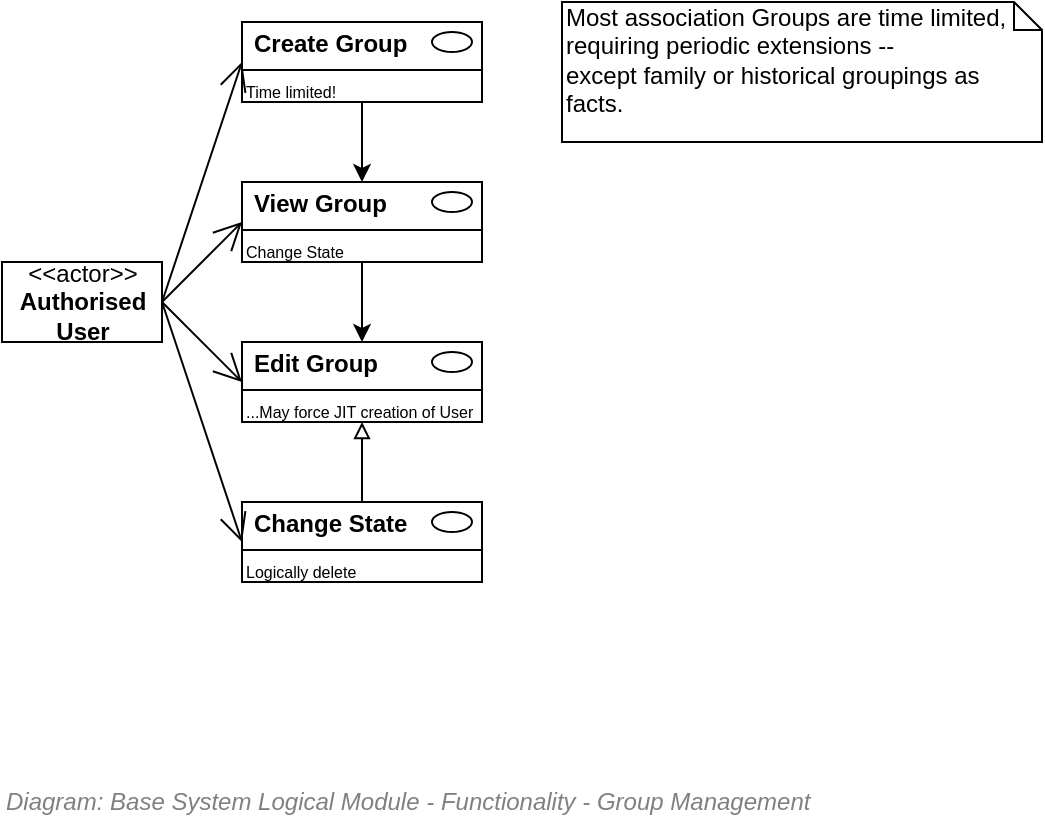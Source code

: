 <mxfile compressed="false" version="20.3.0" type="device">
  <diagram id="4bgXXZZWLKDrS-0fqXVA" name="Group Management">
    <mxGraphModel dx="447" dy="314" grid="1" gridSize="10" guides="1" tooltips="1" connect="1" arrows="1" fold="1" page="1" pageScale="1" pageWidth="827" pageHeight="1169" math="0" shadow="0">
      <root>
        <mxCell id="vj9NFNpsctyDdZJHX6hg-0" />
        <mxCell id="wERdTFQBSSwt_41Hwb2m-4" value="Diagram/Use Cases" parent="vj9NFNpsctyDdZJHX6hg-0" />
        <mxCell id="f7oh_EkDFGOVIX88EDKd-0" value="&amp;lt;&amp;lt;actor&amp;gt;&amp;gt;&lt;br&gt;&lt;b&gt;Authorised&lt;br&gt;User&lt;br&gt;&lt;/b&gt;" style="text;html=1;align=center;verticalAlign=middle;dashed=0;fillColor=#ffffff;strokeColor=#000000;" parent="wERdTFQBSSwt_41Hwb2m-4" vertex="1">
          <mxGeometry x="120" y="240" width="80" height="40" as="geometry" />
        </mxCell>
        <mxCell id="f7oh_EkDFGOVIX88EDKd-1" value="" style="fontStyle=1;align=left;verticalAlign=top;childLayout=stackLayout;horizontal=1;horizontalStack=0;resizeParent=1;resizeParentMax=0;resizeLast=0;marginBottom=0;" parent="wERdTFQBSSwt_41Hwb2m-4" vertex="1">
          <mxGeometry x="240" y="120" width="120" height="40" as="geometry" />
        </mxCell>
        <mxCell id="f7oh_EkDFGOVIX88EDKd-2" value="&lt;p style=&quot;line-height: 0.9;&quot;&gt;Create Group&lt;/p&gt;" style="html=1;align=left;spacingLeft=4;verticalAlign=middle;strokeColor=none;fillColor=none;fontStyle=1;spacingTop=2;" parent="f7oh_EkDFGOVIX88EDKd-1" vertex="1">
          <mxGeometry width="120" height="20" as="geometry" />
        </mxCell>
        <mxCell id="f7oh_EkDFGOVIX88EDKd-3" value="" style="shape=ellipse;" parent="f7oh_EkDFGOVIX88EDKd-2" vertex="1">
          <mxGeometry x="1" width="20" height="10" relative="1" as="geometry">
            <mxPoint x="-25" y="5" as="offset" />
          </mxGeometry>
        </mxCell>
        <mxCell id="f7oh_EkDFGOVIX88EDKd-4" value="" style="line;strokeWidth=1;fillColor=none;align=left;verticalAlign=middle;spacingTop=-1;spacingLeft=3;spacingRight=3;rotatable=0;labelPosition=right;points=[];portConstraint=eastwest;" parent="f7oh_EkDFGOVIX88EDKd-1" vertex="1">
          <mxGeometry y="20" width="120" height="8" as="geometry" />
        </mxCell>
        <mxCell id="f7oh_EkDFGOVIX88EDKd-5" value="Time limited!" style="html=1;align=left;spacingLeft=4;verticalAlign=top;strokeColor=none;fillColor=none;fontSize=8;spacing=-2;" parent="f7oh_EkDFGOVIX88EDKd-1" vertex="1">
          <mxGeometry y="28" width="120" height="12" as="geometry" />
        </mxCell>
        <mxCell id="f7oh_EkDFGOVIX88EDKd-6" value="" style="endArrow=open;endFill=1;endSize=12;html=1;strokeColor=#000000;fontSize=12;entryX=0;entryY=1;entryDx=0;entryDy=0;exitX=1;exitY=0.5;exitDx=0;exitDy=0;" parent="wERdTFQBSSwt_41Hwb2m-4" source="f7oh_EkDFGOVIX88EDKd-0" target="f7oh_EkDFGOVIX88EDKd-2" edge="1">
          <mxGeometry width="160" relative="1" as="geometry">
            <mxPoint x="200" y="260" as="sourcePoint" />
            <mxPoint x="250.0" y="310" as="targetPoint" />
          </mxGeometry>
        </mxCell>
        <mxCell id="f7oh_EkDFGOVIX88EDKd-14" value="" style="fontStyle=1;align=left;verticalAlign=top;childLayout=stackLayout;horizontal=1;horizontalStack=0;resizeParent=1;resizeParentMax=0;resizeLast=0;marginBottom=0;" parent="wERdTFQBSSwt_41Hwb2m-4" vertex="1">
          <mxGeometry x="240" y="200" width="120" height="40" as="geometry" />
        </mxCell>
        <mxCell id="f7oh_EkDFGOVIX88EDKd-15" value="&lt;p style=&quot;line-height: 0.9;&quot;&gt;View Group&lt;/p&gt;" style="html=1;align=left;spacingLeft=4;verticalAlign=middle;strokeColor=none;fillColor=none;fontStyle=1;spacingTop=2;" parent="f7oh_EkDFGOVIX88EDKd-14" vertex="1">
          <mxGeometry width="120" height="20" as="geometry" />
        </mxCell>
        <mxCell id="f7oh_EkDFGOVIX88EDKd-16" value="" style="shape=ellipse;" parent="f7oh_EkDFGOVIX88EDKd-15" vertex="1">
          <mxGeometry x="1" width="20" height="10" relative="1" as="geometry">
            <mxPoint x="-25" y="5" as="offset" />
          </mxGeometry>
        </mxCell>
        <mxCell id="f7oh_EkDFGOVIX88EDKd-17" value="" style="line;strokeWidth=1;fillColor=none;align=left;verticalAlign=middle;spacingTop=-1;spacingLeft=3;spacingRight=3;rotatable=0;labelPosition=right;points=[];portConstraint=eastwest;" parent="f7oh_EkDFGOVIX88EDKd-14" vertex="1">
          <mxGeometry y="20" width="120" height="8" as="geometry" />
        </mxCell>
        <mxCell id="f7oh_EkDFGOVIX88EDKd-18" value="Change State" style="html=1;align=left;spacingLeft=4;verticalAlign=top;strokeColor=none;fillColor=none;fontSize=8;spacing=-2;" parent="f7oh_EkDFGOVIX88EDKd-14" vertex="1">
          <mxGeometry y="28" width="120" height="12" as="geometry" />
        </mxCell>
        <mxCell id="f7oh_EkDFGOVIX88EDKd-19" value="" style="fontStyle=1;align=left;verticalAlign=top;childLayout=stackLayout;horizontal=1;horizontalStack=0;resizeParent=1;resizeParentMax=0;resizeLast=0;marginBottom=0;" parent="wERdTFQBSSwt_41Hwb2m-4" vertex="1">
          <mxGeometry x="240" y="280" width="120" height="40" as="geometry" />
        </mxCell>
        <mxCell id="f7oh_EkDFGOVIX88EDKd-20" value="&lt;p style=&quot;line-height: 0.9;&quot;&gt;Edit Group&lt;/p&gt;" style="html=1;align=left;spacingLeft=4;verticalAlign=middle;strokeColor=none;fillColor=none;fontStyle=1;spacingTop=2;" parent="f7oh_EkDFGOVIX88EDKd-19" vertex="1">
          <mxGeometry width="120" height="20" as="geometry" />
        </mxCell>
        <mxCell id="f7oh_EkDFGOVIX88EDKd-21" value="" style="shape=ellipse;" parent="f7oh_EkDFGOVIX88EDKd-20" vertex="1">
          <mxGeometry x="1" width="20" height="10" relative="1" as="geometry">
            <mxPoint x="-25" y="5" as="offset" />
          </mxGeometry>
        </mxCell>
        <mxCell id="f7oh_EkDFGOVIX88EDKd-22" value="" style="line;strokeWidth=1;fillColor=none;align=left;verticalAlign=middle;spacingTop=-1;spacingLeft=3;spacingRight=3;rotatable=0;labelPosition=right;points=[];portConstraint=eastwest;" parent="f7oh_EkDFGOVIX88EDKd-19" vertex="1">
          <mxGeometry y="20" width="120" height="8" as="geometry" />
        </mxCell>
        <mxCell id="f7oh_EkDFGOVIX88EDKd-23" value="...May force JIT creation of User" style="html=1;align=left;spacingLeft=4;verticalAlign=top;strokeColor=none;fillColor=none;fontSize=8;spacing=-2;" parent="f7oh_EkDFGOVIX88EDKd-19" vertex="1">
          <mxGeometry y="28" width="120" height="12" as="geometry" />
        </mxCell>
        <mxCell id="f7oh_EkDFGOVIX88EDKd-24" value="" style="endArrow=open;endFill=1;endSize=12;html=1;strokeColor=#000000;fontSize=12;entryX=0;entryY=1;entryDx=0;entryDy=0;exitX=1;exitY=0.5;exitDx=0;exitDy=0;" parent="wERdTFQBSSwt_41Hwb2m-4" source="f7oh_EkDFGOVIX88EDKd-0" target="f7oh_EkDFGOVIX88EDKd-15" edge="1">
          <mxGeometry width="160" relative="1" as="geometry">
            <mxPoint x="210" y="310" as="sourcePoint" />
            <mxPoint x="250" y="230" as="targetPoint" />
          </mxGeometry>
        </mxCell>
        <mxCell id="f7oh_EkDFGOVIX88EDKd-25" value="" style="endArrow=open;endFill=1;endSize=12;html=1;strokeColor=#000000;fontSize=12;entryX=0;entryY=1;entryDx=0;entryDy=0;exitX=1;exitY=0.5;exitDx=0;exitDy=0;" parent="wERdTFQBSSwt_41Hwb2m-4" target="f7oh_EkDFGOVIX88EDKd-20" edge="1" source="f7oh_EkDFGOVIX88EDKd-0">
          <mxGeometry width="160" relative="1" as="geometry">
            <mxPoint x="200" y="300" as="sourcePoint" />
            <mxPoint x="200" y="390" as="targetPoint" />
          </mxGeometry>
        </mxCell>
        <mxCell id="PINw93PATPmj0uGUlSGV-0" value="" style="fontStyle=1;align=left;verticalAlign=top;childLayout=stackLayout;horizontal=1;horizontalStack=0;resizeParent=1;resizeParentMax=0;resizeLast=0;marginBottom=0;" vertex="1" parent="wERdTFQBSSwt_41Hwb2m-4">
          <mxGeometry x="240" y="360" width="120" height="40" as="geometry" />
        </mxCell>
        <mxCell id="PINw93PATPmj0uGUlSGV-1" value="&lt;p style=&quot;line-height: 0.9;&quot;&gt;Change State&lt;/p&gt;" style="html=1;align=left;spacingLeft=4;verticalAlign=middle;strokeColor=none;fillColor=none;fontStyle=1;spacingTop=2;" vertex="1" parent="PINw93PATPmj0uGUlSGV-0">
          <mxGeometry width="120" height="20" as="geometry" />
        </mxCell>
        <mxCell id="PINw93PATPmj0uGUlSGV-2" value="" style="shape=ellipse;" vertex="1" parent="PINw93PATPmj0uGUlSGV-1">
          <mxGeometry x="1" width="20" height="10" relative="1" as="geometry">
            <mxPoint x="-25" y="5" as="offset" />
          </mxGeometry>
        </mxCell>
        <mxCell id="PINw93PATPmj0uGUlSGV-3" value="" style="line;strokeWidth=1;fillColor=none;align=left;verticalAlign=middle;spacingTop=-1;spacingLeft=3;spacingRight=3;rotatable=0;labelPosition=right;points=[];portConstraint=eastwest;" vertex="1" parent="PINw93PATPmj0uGUlSGV-0">
          <mxGeometry y="20" width="120" height="8" as="geometry" />
        </mxCell>
        <mxCell id="PINw93PATPmj0uGUlSGV-4" value="Logically delete" style="html=1;align=left;spacingLeft=4;verticalAlign=top;strokeColor=none;fillColor=none;fontSize=8;spacing=-2;" vertex="1" parent="PINw93PATPmj0uGUlSGV-0">
          <mxGeometry y="28" width="120" height="12" as="geometry" />
        </mxCell>
        <mxCell id="PINw93PATPmj0uGUlSGV-5" value="Most association Groups are time limited, &lt;br&gt;requiring periodic extensions -- &lt;br&gt;except family or historical groupings as facts.&lt;br&gt;" style="shape=note;whiteSpace=wrap;html=1;size=14;verticalAlign=top;align=left;spacingTop=-6;strokeWidth=1;fillColor=none;fontSize=12;" vertex="1" parent="wERdTFQBSSwt_41Hwb2m-4">
          <mxGeometry x="400" y="110" width="240" height="70" as="geometry" />
        </mxCell>
        <mxCell id="PINw93PATPmj0uGUlSGV-6" value="" style="endArrow=open;endFill=1;endSize=12;html=1;strokeColor=#000000;fontSize=12;entryX=0;entryY=1;entryDx=0;entryDy=0;exitX=1;exitY=0.5;exitDx=0;exitDy=0;" edge="1" parent="wERdTFQBSSwt_41Hwb2m-4" source="f7oh_EkDFGOVIX88EDKd-0" target="PINw93PATPmj0uGUlSGV-1">
          <mxGeometry width="160" relative="1" as="geometry">
            <mxPoint x="210" y="330" as="sourcePoint" />
            <mxPoint x="250" y="330" as="targetPoint" />
          </mxGeometry>
        </mxCell>
        <mxCell id="PINw93PATPmj0uGUlSGV-7" style="edgeStyle=orthogonalEdgeStyle;rounded=0;orthogonalLoop=1;jettySize=auto;html=1;entryX=0.5;entryY=0;entryDx=0;entryDy=0;" edge="1" parent="wERdTFQBSSwt_41Hwb2m-4" source="f7oh_EkDFGOVIX88EDKd-5" target="f7oh_EkDFGOVIX88EDKd-15">
          <mxGeometry relative="1" as="geometry" />
        </mxCell>
        <mxCell id="PINw93PATPmj0uGUlSGV-8" style="edgeStyle=orthogonalEdgeStyle;rounded=0;orthogonalLoop=1;jettySize=auto;html=1;exitX=0.5;exitY=1;exitDx=0;exitDy=0;entryX=0.5;entryY=0;entryDx=0;entryDy=0;" edge="1" parent="wERdTFQBSSwt_41Hwb2m-4" source="f7oh_EkDFGOVIX88EDKd-18" target="f7oh_EkDFGOVIX88EDKd-20">
          <mxGeometry relative="1" as="geometry" />
        </mxCell>
        <mxCell id="PINw93PATPmj0uGUlSGV-9" style="edgeStyle=orthogonalEdgeStyle;rounded=0;orthogonalLoop=1;jettySize=auto;html=1;entryX=0.5;entryY=1;entryDx=0;entryDy=0;endArrow=block;endFill=0;" edge="1" parent="wERdTFQBSSwt_41Hwb2m-4" source="PINw93PATPmj0uGUlSGV-1" target="f7oh_EkDFGOVIX88EDKd-23">
          <mxGeometry relative="1" as="geometry" />
        </mxCell>
        <mxCell id="gRzEKIzDPof4qPkzU5pQ-1" value="Title/Diagram" parent="vj9NFNpsctyDdZJHX6hg-0" />
        <mxCell id="gRzEKIzDPof4qPkzU5pQ-0" value="&lt;font style=&quot;font-size: 12px&quot;&gt;&lt;span style=&quot;font-size: 12px&quot;&gt;Diagram: Base System Logical Module -&amp;nbsp;&lt;/span&gt;&lt;span style=&quot;font-size: 12px&quot;&gt;Functionality - Group Management&lt;br&gt;&lt;/span&gt;&lt;/font&gt;" style="text;strokeColor=none;fillColor=none;html=1;fontSize=12;fontStyle=2;verticalAlign=middle;align=left;shadow=0;glass=0;comic=0;opacity=30;fontColor=#808080;" parent="gRzEKIzDPof4qPkzU5pQ-1" vertex="1">
          <mxGeometry x="120" y="500" width="520" height="20" as="geometry" />
        </mxCell>
        <mxCell id="tL2itmjlvSeu3DFbBuZW-0" value="About" parent="vj9NFNpsctyDdZJHX6hg-0" />
      </root>
    </mxGraphModel>
  </diagram>
</mxfile>
